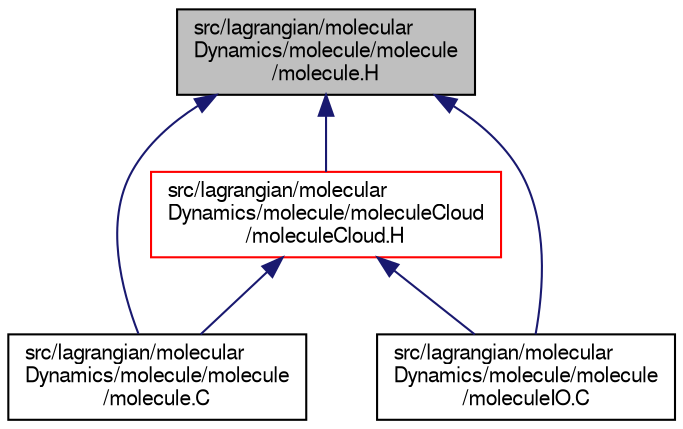 digraph "src/lagrangian/molecularDynamics/molecule/molecule/molecule.H"
{
  bgcolor="transparent";
  edge [fontname="FreeSans",fontsize="10",labelfontname="FreeSans",labelfontsize="10"];
  node [fontname="FreeSans",fontsize="10",shape=record];
  Node296 [label="src/lagrangian/molecular\lDynamics/molecule/molecule\l/molecule.H",height=0.2,width=0.4,color="black", fillcolor="grey75", style="filled", fontcolor="black"];
  Node296 -> Node297 [dir="back",color="midnightblue",fontsize="10",style="solid",fontname="FreeSans"];
  Node297 [label="src/lagrangian/molecular\lDynamics/molecule/molecule\l/molecule.C",height=0.2,width=0.4,color="black",URL="$a06437.html"];
  Node296 -> Node298 [dir="back",color="midnightblue",fontsize="10",style="solid",fontname="FreeSans"];
  Node298 [label="src/lagrangian/molecular\lDynamics/molecule/molecule\l/moleculeIO.C",height=0.2,width=0.4,color="black",URL="$a06446.html"];
  Node296 -> Node299 [dir="back",color="midnightblue",fontsize="10",style="solid",fontname="FreeSans"];
  Node299 [label="src/lagrangian/molecular\lDynamics/molecule/moleculeCloud\l/moleculeCloud.H",height=0.2,width=0.4,color="red",URL="$a06452.html"];
  Node299 -> Node297 [dir="back",color="midnightblue",fontsize="10",style="solid",fontname="FreeSans"];
  Node299 -> Node298 [dir="back",color="midnightblue",fontsize="10",style="solid",fontname="FreeSans"];
}
